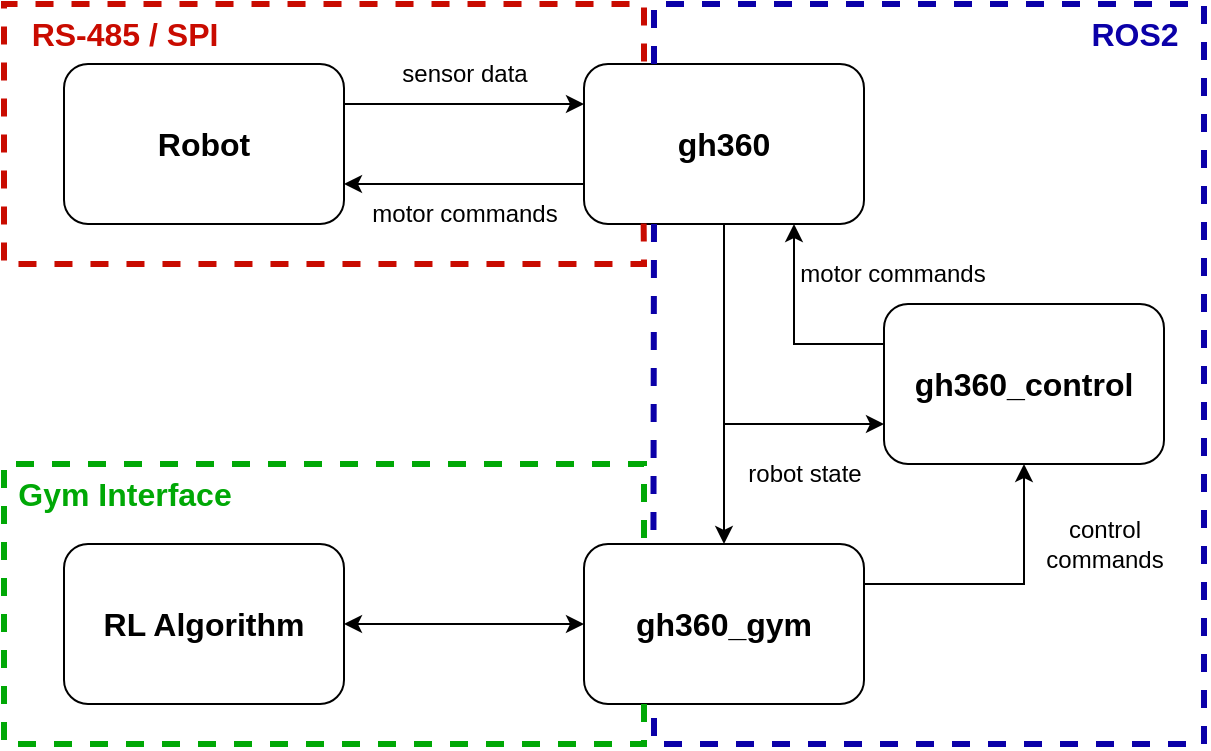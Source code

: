 <mxfile version="26.2.2">
  <diagram name="Page-1" id="4pJjC9Qg1J32eKeOlhUU">
    <mxGraphModel dx="928" dy="562" grid="1" gridSize="10" guides="1" tooltips="1" connect="1" arrows="1" fold="1" page="1" pageScale="1" pageWidth="1169" pageHeight="827" math="0" shadow="0">
      <root>
        <mxCell id="0" />
        <mxCell id="1" parent="0" />
        <mxCell id="N7Ri_mD_c3Wh3fdWuei0-22" style="edgeStyle=orthogonalEdgeStyle;rounded=0;orthogonalLoop=1;jettySize=auto;html=1;exitX=1;exitY=0.25;exitDx=0;exitDy=0;entryX=0;entryY=0.25;entryDx=0;entryDy=0;" edge="1" parent="1" source="N7Ri_mD_c3Wh3fdWuei0-1" target="N7Ri_mD_c3Wh3fdWuei0-2">
          <mxGeometry relative="1" as="geometry" />
        </mxCell>
        <mxCell id="N7Ri_mD_c3Wh3fdWuei0-1" value="Robot" style="rounded=1;whiteSpace=wrap;html=1;fontStyle=1;fontSize=16;" vertex="1" parent="1">
          <mxGeometry x="230" y="160" width="140" height="80" as="geometry" />
        </mxCell>
        <mxCell id="N7Ri_mD_c3Wh3fdWuei0-16" style="edgeStyle=orthogonalEdgeStyle;rounded=0;orthogonalLoop=1;jettySize=auto;html=1;exitX=0.5;exitY=1;exitDx=0;exitDy=0;entryX=0;entryY=0.75;entryDx=0;entryDy=0;" edge="1" parent="1" source="N7Ri_mD_c3Wh3fdWuei0-2" target="N7Ri_mD_c3Wh3fdWuei0-3">
          <mxGeometry relative="1" as="geometry" />
        </mxCell>
        <mxCell id="N7Ri_mD_c3Wh3fdWuei0-17" style="edgeStyle=orthogonalEdgeStyle;rounded=0;orthogonalLoop=1;jettySize=auto;html=1;exitX=0.5;exitY=1;exitDx=0;exitDy=0;entryX=0.5;entryY=0;entryDx=0;entryDy=0;" edge="1" parent="1" source="N7Ri_mD_c3Wh3fdWuei0-2" target="N7Ri_mD_c3Wh3fdWuei0-4">
          <mxGeometry relative="1" as="geometry" />
        </mxCell>
        <mxCell id="N7Ri_mD_c3Wh3fdWuei0-23" style="edgeStyle=orthogonalEdgeStyle;rounded=0;orthogonalLoop=1;jettySize=auto;html=1;exitX=0;exitY=0.75;exitDx=0;exitDy=0;entryX=1;entryY=0.75;entryDx=0;entryDy=0;" edge="1" parent="1" source="N7Ri_mD_c3Wh3fdWuei0-2" target="N7Ri_mD_c3Wh3fdWuei0-1">
          <mxGeometry relative="1" as="geometry" />
        </mxCell>
        <mxCell id="N7Ri_mD_c3Wh3fdWuei0-2" value="gh360" style="rounded=1;whiteSpace=wrap;html=1;fontStyle=1;fontSize=16;" vertex="1" parent="1">
          <mxGeometry x="490" y="160" width="140" height="80" as="geometry" />
        </mxCell>
        <mxCell id="N7Ri_mD_c3Wh3fdWuei0-15" style="edgeStyle=orthogonalEdgeStyle;rounded=0;orthogonalLoop=1;jettySize=auto;html=1;exitX=0;exitY=0.25;exitDx=0;exitDy=0;entryX=0.75;entryY=1;entryDx=0;entryDy=0;" edge="1" parent="1" source="N7Ri_mD_c3Wh3fdWuei0-3" target="N7Ri_mD_c3Wh3fdWuei0-2">
          <mxGeometry relative="1" as="geometry" />
        </mxCell>
        <mxCell id="N7Ri_mD_c3Wh3fdWuei0-3" value="gh360_control" style="rounded=1;whiteSpace=wrap;html=1;fontStyle=1;fontSize=16;" vertex="1" parent="1">
          <mxGeometry x="640" y="280" width="140" height="80" as="geometry" />
        </mxCell>
        <mxCell id="N7Ri_mD_c3Wh3fdWuei0-13" style="edgeStyle=orthogonalEdgeStyle;rounded=0;orthogonalLoop=1;jettySize=auto;html=1;entryX=0.5;entryY=1;entryDx=0;entryDy=0;exitX=1;exitY=0.25;exitDx=0;exitDy=0;" edge="1" parent="1" source="N7Ri_mD_c3Wh3fdWuei0-4" target="N7Ri_mD_c3Wh3fdWuei0-3">
          <mxGeometry relative="1" as="geometry" />
        </mxCell>
        <mxCell id="N7Ri_mD_c3Wh3fdWuei0-4" value="gh360_gym" style="rounded=1;whiteSpace=wrap;html=1;fontStyle=1;fontSize=16;" vertex="1" parent="1">
          <mxGeometry x="490" y="400" width="140" height="80" as="geometry" />
        </mxCell>
        <mxCell id="N7Ri_mD_c3Wh3fdWuei0-6" style="edgeStyle=orthogonalEdgeStyle;rounded=0;orthogonalLoop=1;jettySize=auto;html=1;entryX=0;entryY=0.5;entryDx=0;entryDy=0;endArrow=classic;endFill=1;startArrow=classic;startFill=1;" edge="1" parent="1" source="N7Ri_mD_c3Wh3fdWuei0-5" target="N7Ri_mD_c3Wh3fdWuei0-4">
          <mxGeometry relative="1" as="geometry" />
        </mxCell>
        <mxCell id="N7Ri_mD_c3Wh3fdWuei0-5" value="RL Algorithm" style="rounded=1;whiteSpace=wrap;html=1;fontStyle=1;fontSize=16;" vertex="1" parent="1">
          <mxGeometry x="230" y="400" width="140" height="80" as="geometry" />
        </mxCell>
        <mxCell id="N7Ri_mD_c3Wh3fdWuei0-7" value="" style="endArrow=none;dashed=1;html=1;rounded=0;curved=0;strokeColor=#00A806;strokeWidth=3;" edge="1" parent="1">
          <mxGeometry width="50" height="50" relative="1" as="geometry">
            <mxPoint x="520" y="480" as="sourcePoint" />
            <mxPoint x="520" y="400" as="targetPoint" />
            <Array as="points">
              <mxPoint x="520" y="490" />
              <mxPoint x="520" y="500" />
              <mxPoint x="200" y="500" />
              <mxPoint x="200" y="360" />
              <mxPoint x="520" y="360" />
            </Array>
          </mxGeometry>
        </mxCell>
        <mxCell id="N7Ri_mD_c3Wh3fdWuei0-14" value="Gym Interface" style="text;html=1;align=center;verticalAlign=middle;resizable=0;points=[];autosize=1;strokeColor=none;fillColor=none;fontColor=#00A806;fontStyle=1;fontSize=16;" vertex="1" parent="1">
          <mxGeometry x="200" y="360" width="120" height="30" as="geometry" />
        </mxCell>
        <mxCell id="N7Ri_mD_c3Wh3fdWuei0-18" value="robot state" style="text;html=1;align=center;verticalAlign=middle;resizable=0;points=[];autosize=1;strokeColor=none;fillColor=none;" vertex="1" parent="1">
          <mxGeometry x="560" y="350" width="80" height="30" as="geometry" />
        </mxCell>
        <mxCell id="N7Ri_mD_c3Wh3fdWuei0-20" value="control&lt;br&gt;commands" style="text;html=1;align=center;verticalAlign=middle;resizable=0;points=[];autosize=1;strokeColor=none;fillColor=none;" vertex="1" parent="1">
          <mxGeometry x="710" y="380" width="80" height="40" as="geometry" />
        </mxCell>
        <mxCell id="N7Ri_mD_c3Wh3fdWuei0-21" value="motor commands" style="text;html=1;align=center;verticalAlign=middle;resizable=0;points=[];autosize=1;strokeColor=none;fillColor=none;" vertex="1" parent="1">
          <mxGeometry x="584" y="250" width="120" height="30" as="geometry" />
        </mxCell>
        <mxCell id="N7Ri_mD_c3Wh3fdWuei0-24" value="motor commands" style="text;html=1;align=center;verticalAlign=middle;resizable=0;points=[];autosize=1;strokeColor=none;fillColor=none;fontSize=12;" vertex="1" parent="1">
          <mxGeometry x="370" y="220" width="120" height="30" as="geometry" />
        </mxCell>
        <mxCell id="N7Ri_mD_c3Wh3fdWuei0-26" value="sensor data" style="text;html=1;align=center;verticalAlign=middle;resizable=0;points=[];autosize=1;strokeColor=none;fillColor=none;fontSize=12;" vertex="1" parent="1">
          <mxGeometry x="385" y="150" width="90" height="30" as="geometry" />
        </mxCell>
        <mxCell id="N7Ri_mD_c3Wh3fdWuei0-30" value="" style="endArrow=none;dashed=1;html=1;rounded=0;curved=0;strokeColor=#0B00A8;strokeWidth=3;entryX=0.248;entryY=-0.039;entryDx=0;entryDy=0;entryPerimeter=0;exitX=0.25;exitY=1;exitDx=0;exitDy=0;" edge="1" parent="1" source="N7Ri_mD_c3Wh3fdWuei0-2" target="N7Ri_mD_c3Wh3fdWuei0-4">
          <mxGeometry width="50" height="50" relative="1" as="geometry">
            <mxPoint x="510" y="240" as="sourcePoint" />
            <mxPoint x="510" y="430" as="targetPoint" />
          </mxGeometry>
        </mxCell>
        <mxCell id="N7Ri_mD_c3Wh3fdWuei0-34" value="" style="endArrow=none;dashed=1;html=1;rounded=0;curved=0;strokeColor=#0B00A8;strokeWidth=3;exitX=0.25;exitY=0;exitDx=0;exitDy=0;entryX=0.25;entryY=1;entryDx=0;entryDy=0;" edge="1" parent="1" source="N7Ri_mD_c3Wh3fdWuei0-2" target="N7Ri_mD_c3Wh3fdWuei0-4">
          <mxGeometry width="50" height="50" relative="1" as="geometry">
            <mxPoint x="810" y="150" as="sourcePoint" />
            <mxPoint x="750" y="450" as="targetPoint" />
            <Array as="points">
              <mxPoint x="525" y="130" />
              <mxPoint x="800" y="130" />
              <mxPoint x="800" y="500" />
              <mxPoint x="525" y="500" />
            </Array>
          </mxGeometry>
        </mxCell>
        <mxCell id="N7Ri_mD_c3Wh3fdWuei0-35" value="ROS2" style="text;html=1;align=center;verticalAlign=middle;resizable=0;points=[];autosize=1;strokeColor=none;fillColor=none;fontColor=#0B00A8;fontStyle=1;fontSize=16;" vertex="1" parent="1">
          <mxGeometry x="730" y="130" width="70" height="30" as="geometry" />
        </mxCell>
        <mxCell id="N7Ri_mD_c3Wh3fdWuei0-36" value="" style="endArrow=none;dashed=1;html=1;rounded=0;curved=0;strokeColor=#C90B00;strokeWidth=3;exitX=0.213;exitY=0.997;exitDx=0;exitDy=0;exitPerimeter=0;" edge="1" parent="1" source="N7Ri_mD_c3Wh3fdWuei0-2">
          <mxGeometry width="50" height="50" relative="1" as="geometry">
            <mxPoint x="429.76" y="256" as="sourcePoint" />
            <mxPoint x="520" y="160" as="targetPoint" />
            <Array as="points">
              <mxPoint x="520" y="260" />
              <mxPoint x="200" y="260" />
              <mxPoint x="200" y="130" />
              <mxPoint x="360" y="130" />
              <mxPoint x="520" y="130" />
            </Array>
          </mxGeometry>
        </mxCell>
        <mxCell id="N7Ri_mD_c3Wh3fdWuei0-37" value="RS-485 / SPI" style="text;html=1;align=center;verticalAlign=middle;resizable=0;points=[];autosize=1;strokeColor=none;fillColor=none;fontColor=#C90B00;fontStyle=1;fontSize=16;" vertex="1" parent="1">
          <mxGeometry x="200" y="130" width="120" height="30" as="geometry" />
        </mxCell>
      </root>
    </mxGraphModel>
  </diagram>
</mxfile>
